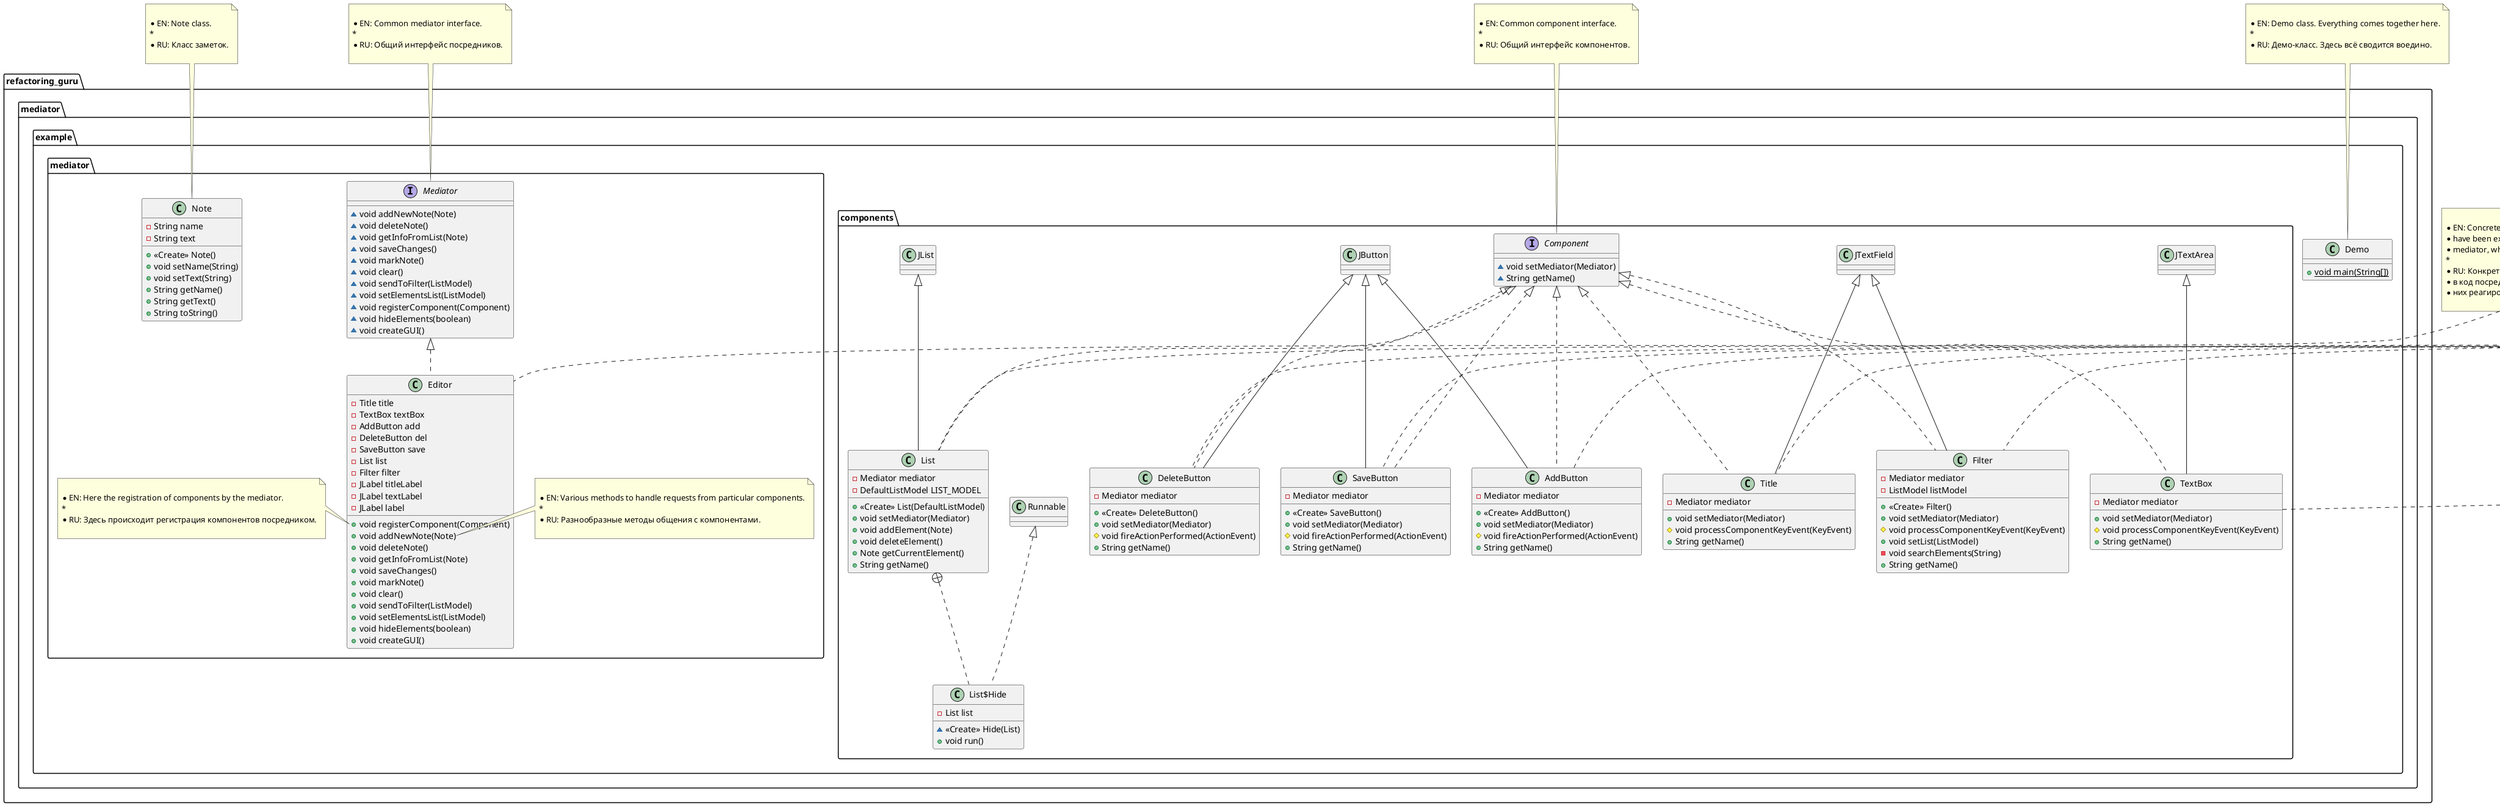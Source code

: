 @startuml
class refactoring_guru.mediator.example.mediator.Note {
- String name
- String text
+ <<Create>> Note()
+ void setName(String)
+ void setText(String)
+ String getName()
+ String getText()
+ String toString()
}
note top of refactoring_guru.mediator.example.mediator.Note

 * EN: Note class.
 *
 * RU: Класс заметок.
 
end note



class refactoring_guru.mediator.example.components.Filter {
- Mediator mediator
- ListModel listModel
+ <<Create>> Filter()
+ void setMediator(Mediator)
# void processComponentKeyEvent(KeyEvent)
+ void setList(ListModel)
- void searchElements(String)
+ String getName()
}
note top of refactoring_guru.mediator.example.components.Filter

 * EN: Concrete components don't talk with each other. They have only one
 * communication channel–sending requests to the mediator.
 *
 * RU: Конкретные компоненты никак не связаны между собой. У них есть только
 * один канал общения – через отправку уведомлений посреднику.
 
end note



class refactoring_guru.mediator.example.components.Title {
- Mediator mediator
+ void setMediator(Mediator)
# void processComponentKeyEvent(KeyEvent)
+ String getName()
}
note top of refactoring_guru.mediator.example.components.Title

 * EN: Concrete components don't talk with each other. They have only one
 * communication channel–sending requests to the mediator.
 *
 * RU: Конкретные компоненты никак не связаны между собой. У них есть только
 * один канал общения – через отправку уведомлений посреднику.
 
end note



class refactoring_guru.mediator.example.components.DeleteButton {
- Mediator mediator
+ <<Create>> DeleteButton()
+ void setMediator(Mediator)
# void fireActionPerformed(ActionEvent)
+ String getName()
}
note top of refactoring_guru.mediator.example.components.DeleteButton

 * EN: Concrete components don't talk with each other. They have only one
 * communication channel–sending requests to the mediator.
 *
 * RU: Конкретные компоненты никак не связаны между собой. У них есть только
 * один канал общения – через отправку уведомлений посреднику.
 
end note



class refactoring_guru.mediator.example.components.List {
- Mediator mediator
- DefaultListModel LIST_MODEL
+ <<Create>> List(DefaultListModel)
+ void setMediator(Mediator)
+ void addElement(Note)
+ void deleteElement()
+ Note getCurrentElement()
+ String getName()
}
note top of refactoring_guru.mediator.example.components.List

 * EN: Concrete components don't talk with each other. They have only one
 * communication channel–sending requests to the mediator.
 *
 * RU: Конкретные компоненты никак не связаны между собой. У них есть только
 * один канал общения – через отправку уведомлений посреднику.
 
end note



class refactoring_guru.mediator.example.components.List$Hide {
- List list
~ <<Create>> Hide(List)
+ void run()
}


interface refactoring_guru.mediator.example.mediator.Mediator {
~ void addNewNote(Note)
~ void deleteNote()
~ void getInfoFromList(Note)
~ void saveChanges()
~ void markNote()
~ void clear()
~ void sendToFilter(ListModel)
~ void setElementsList(ListModel)
~ void registerComponent(Component)
~ void hideElements(boolean)
~ void createGUI()
}
note top of refactoring_guru.mediator.example.mediator.Mediator

 * EN: Common mediator interface.
 *
 * RU: Общий интерфейс посредников.
 
end note


class refactoring_guru.mediator.example.mediator.Editor {
- Title title
- TextBox textBox
- AddButton add
- DeleteButton del
- SaveButton save
- List list
- Filter filter
- JLabel titleLabel
- JLabel textLabel
- JLabel label
+ void registerComponent(Component)
+ void addNewNote(Note)
+ void deleteNote()
+ void getInfoFromList(Note)
+ void saveChanges()
+ void markNote()
+ void clear()
+ void sendToFilter(ListModel)
+ void setElementsList(ListModel)
+ void hideElements(boolean)
+ void createGUI()
}
note top of refactoring_guru.mediator.example.mediator.Editor

 * EN: Concrete mediator. All chaotic communications between concrete components
 * have been extracted to the mediator. Now components only talk with the
 * mediator, which knows who has to handle a request.
 *
 * RU: Конкретный посредник. Все связи между конкретными компонентами переехали
 * в код посредника. Он получает извещения от своих компонентов и знает как на
 * них реагировать.
 
end note


note left of refactoring_guru.mediator.example.mediator.Editor::registerComponent(Component)

     * EN: Here the registration of components by the mediator.
     *
     * RU: Здесь происходит регистрация компонентов посредником.
     
end note
note right of refactoring_guru.mediator.example.mediator.Editor::addNewNote(Note)

     * EN: Various methods to handle requests from particular components.
     *
     * RU: Разнообразные методы общения с компонентами.
     
end note

class refactoring_guru.mediator.example.components.TextBox {
- Mediator mediator
+ void setMediator(Mediator)
# void processComponentKeyEvent(KeyEvent)
+ String getName()
}
note top of refactoring_guru.mediator.example.components.TextBox

 * EN: Concrete components don't talk with each other. They have only one
 * communication channel–sending requests to the mediator.
 *
 * RU: Конкретные компоненты никак не связаны между собой. У них есть только
 * один канал общения – через отправку уведомлений посреднику.
 
end note



class refactoring_guru.mediator.example.components.AddButton {
- Mediator mediator
+ <<Create>> AddButton()
+ void setMediator(Mediator)
# void fireActionPerformed(ActionEvent)
+ String getName()
}
note top of refactoring_guru.mediator.example.components.AddButton

 * EN: Concrete components don't talk with each other. They have only one
 * communication channel–sending requests to the mediator.
 *
 * RU: Конкретные компоненты никак не связаны между собой. У них есть только
 * один канал общения – через отправку уведомлений посреднику.
 
end note



interface refactoring_guru.mediator.example.components.Component {
~ void setMediator(Mediator)
~ String getName()
}
note top of refactoring_guru.mediator.example.components.Component

 * EN: Common component interface.
 *
 * RU: Общий интерфейс компонентов.
 
end note


class refactoring_guru.mediator.example.Demo {
+ {static} void main(String[])
}
note top of refactoring_guru.mediator.example.Demo

 * EN: Demo class. Everything comes together here.
 *
 * RU: Демо-класс. Здесь всё сводится воедино.
 
end note


class refactoring_guru.mediator.example.components.SaveButton {
- Mediator mediator
+ <<Create>> SaveButton()
+ void setMediator(Mediator)
# void fireActionPerformed(ActionEvent)
+ String getName()
}
note top of refactoring_guru.mediator.example.components.SaveButton

 * EN: Concrete components don't talk with each other. They have only one
 * communication channel–sending requests to the mediator.
 *
 * RU: Конкретные компоненты никак не связаны между собой. У них есть только
 * один канал общения – через отправку уведомлений посреднику.
 
end note





refactoring_guru.mediator.example.components.Component <|.. refactoring_guru.mediator.example.components.Filter
refactoring_guru.mediator.example.components.JTextField <|-- refactoring_guru.mediator.example.components.Filter
refactoring_guru.mediator.example.components.Component <|.. refactoring_guru.mediator.example.components.Title
refactoring_guru.mediator.example.components.JTextField <|-- refactoring_guru.mediator.example.components.Title
refactoring_guru.mediator.example.components.Component <|.. refactoring_guru.mediator.example.components.DeleteButton
refactoring_guru.mediator.example.components.JButton <|-- refactoring_guru.mediator.example.components.DeleteButton
refactoring_guru.mediator.example.components.Component <|.. refactoring_guru.mediator.example.components.List
refactoring_guru.mediator.example.components.JList <|-- refactoring_guru.mediator.example.components.List
refactoring_guru.mediator.example.components.List +.. refactoring_guru.mediator.example.components.List$Hide
refactoring_guru.mediator.example.components.Runnable <|.. refactoring_guru.mediator.example.components.List$Hide
refactoring_guru.mediator.example.mediator.Mediator <|.. refactoring_guru.mediator.example.mediator.Editor
refactoring_guru.mediator.example.components.Component <|.. refactoring_guru.mediator.example.components.TextBox
refactoring_guru.mediator.example.components.JTextArea <|-- refactoring_guru.mediator.example.components.TextBox
refactoring_guru.mediator.example.components.Component <|.. refactoring_guru.mediator.example.components.AddButton
refactoring_guru.mediator.example.components.JButton <|-- refactoring_guru.mediator.example.components.AddButton
refactoring_guru.mediator.example.components.Component <|.. refactoring_guru.mediator.example.components.SaveButton
refactoring_guru.mediator.example.components.JButton <|-- refactoring_guru.mediator.example.components.SaveButton
@enduml